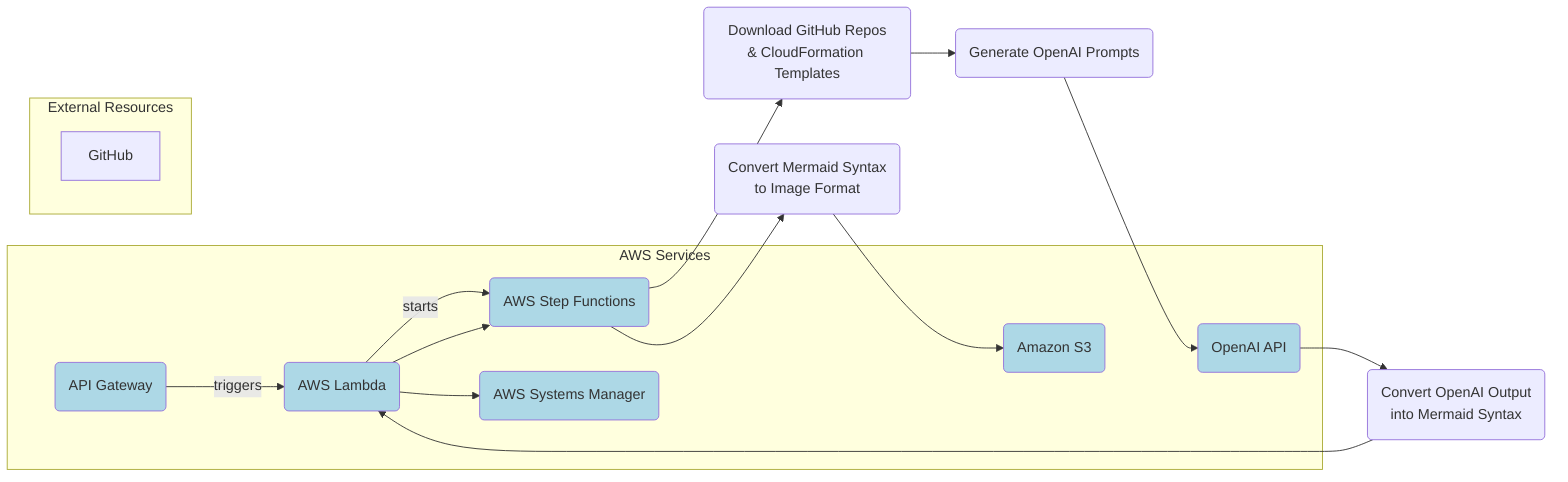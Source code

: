 graph LR
  A0(API Gateway) -- triggers --> A1(AWS Lambda)
  A1(AWS Lambda) -- starts --> A5(AWS Step Functions)
  A5(AWS Step Functions) --> A6(Download GitHub Repos<br>& CloudFormation Templates)
  A6(Download GitHub Repos<br>& CloudFormation Templates) --> A7(Generate OpenAI Prompts)
  A7(Generate OpenAI Prompts) --> A2(OpenAI API)
  A2(OpenAI API) --> A8(Convert OpenAI Output<br>into Mermaid Syntax)
  A8(Convert OpenAI Output<br>into Mermaid Syntax) --> A1(AWS Lambda)
  A1(AWS Lambda) --> A5(AWS Step Functions)
  A5(AWS Step Functions) --> A9(Convert Mermaid Syntax<br>to Image Format)
  A9(Convert Mermaid Syntax<br>to Image Format) --> A3(Amazon S3)
  A1(AWS Lambda - Fetches SSM<br>parameters) --> B(AWS Systems Manager)
  subgraph AWS Services
  A0(API Gateway)
  A1(AWS Lambda) 
  A2(OpenAI API)
  A3(Amazon S3)
  A5(AWS Step Functions)
  B(AWS Systems Manager)
  end
  subgraph External Resources
  GitHub
  end
  
  style A0 fill:lightblue
  style A1 fill:lightblue
  style A2 fill:lightblue
  style A3 fill:lightblue
  style A5 fill:lightblue
  style B fill:lightblue
